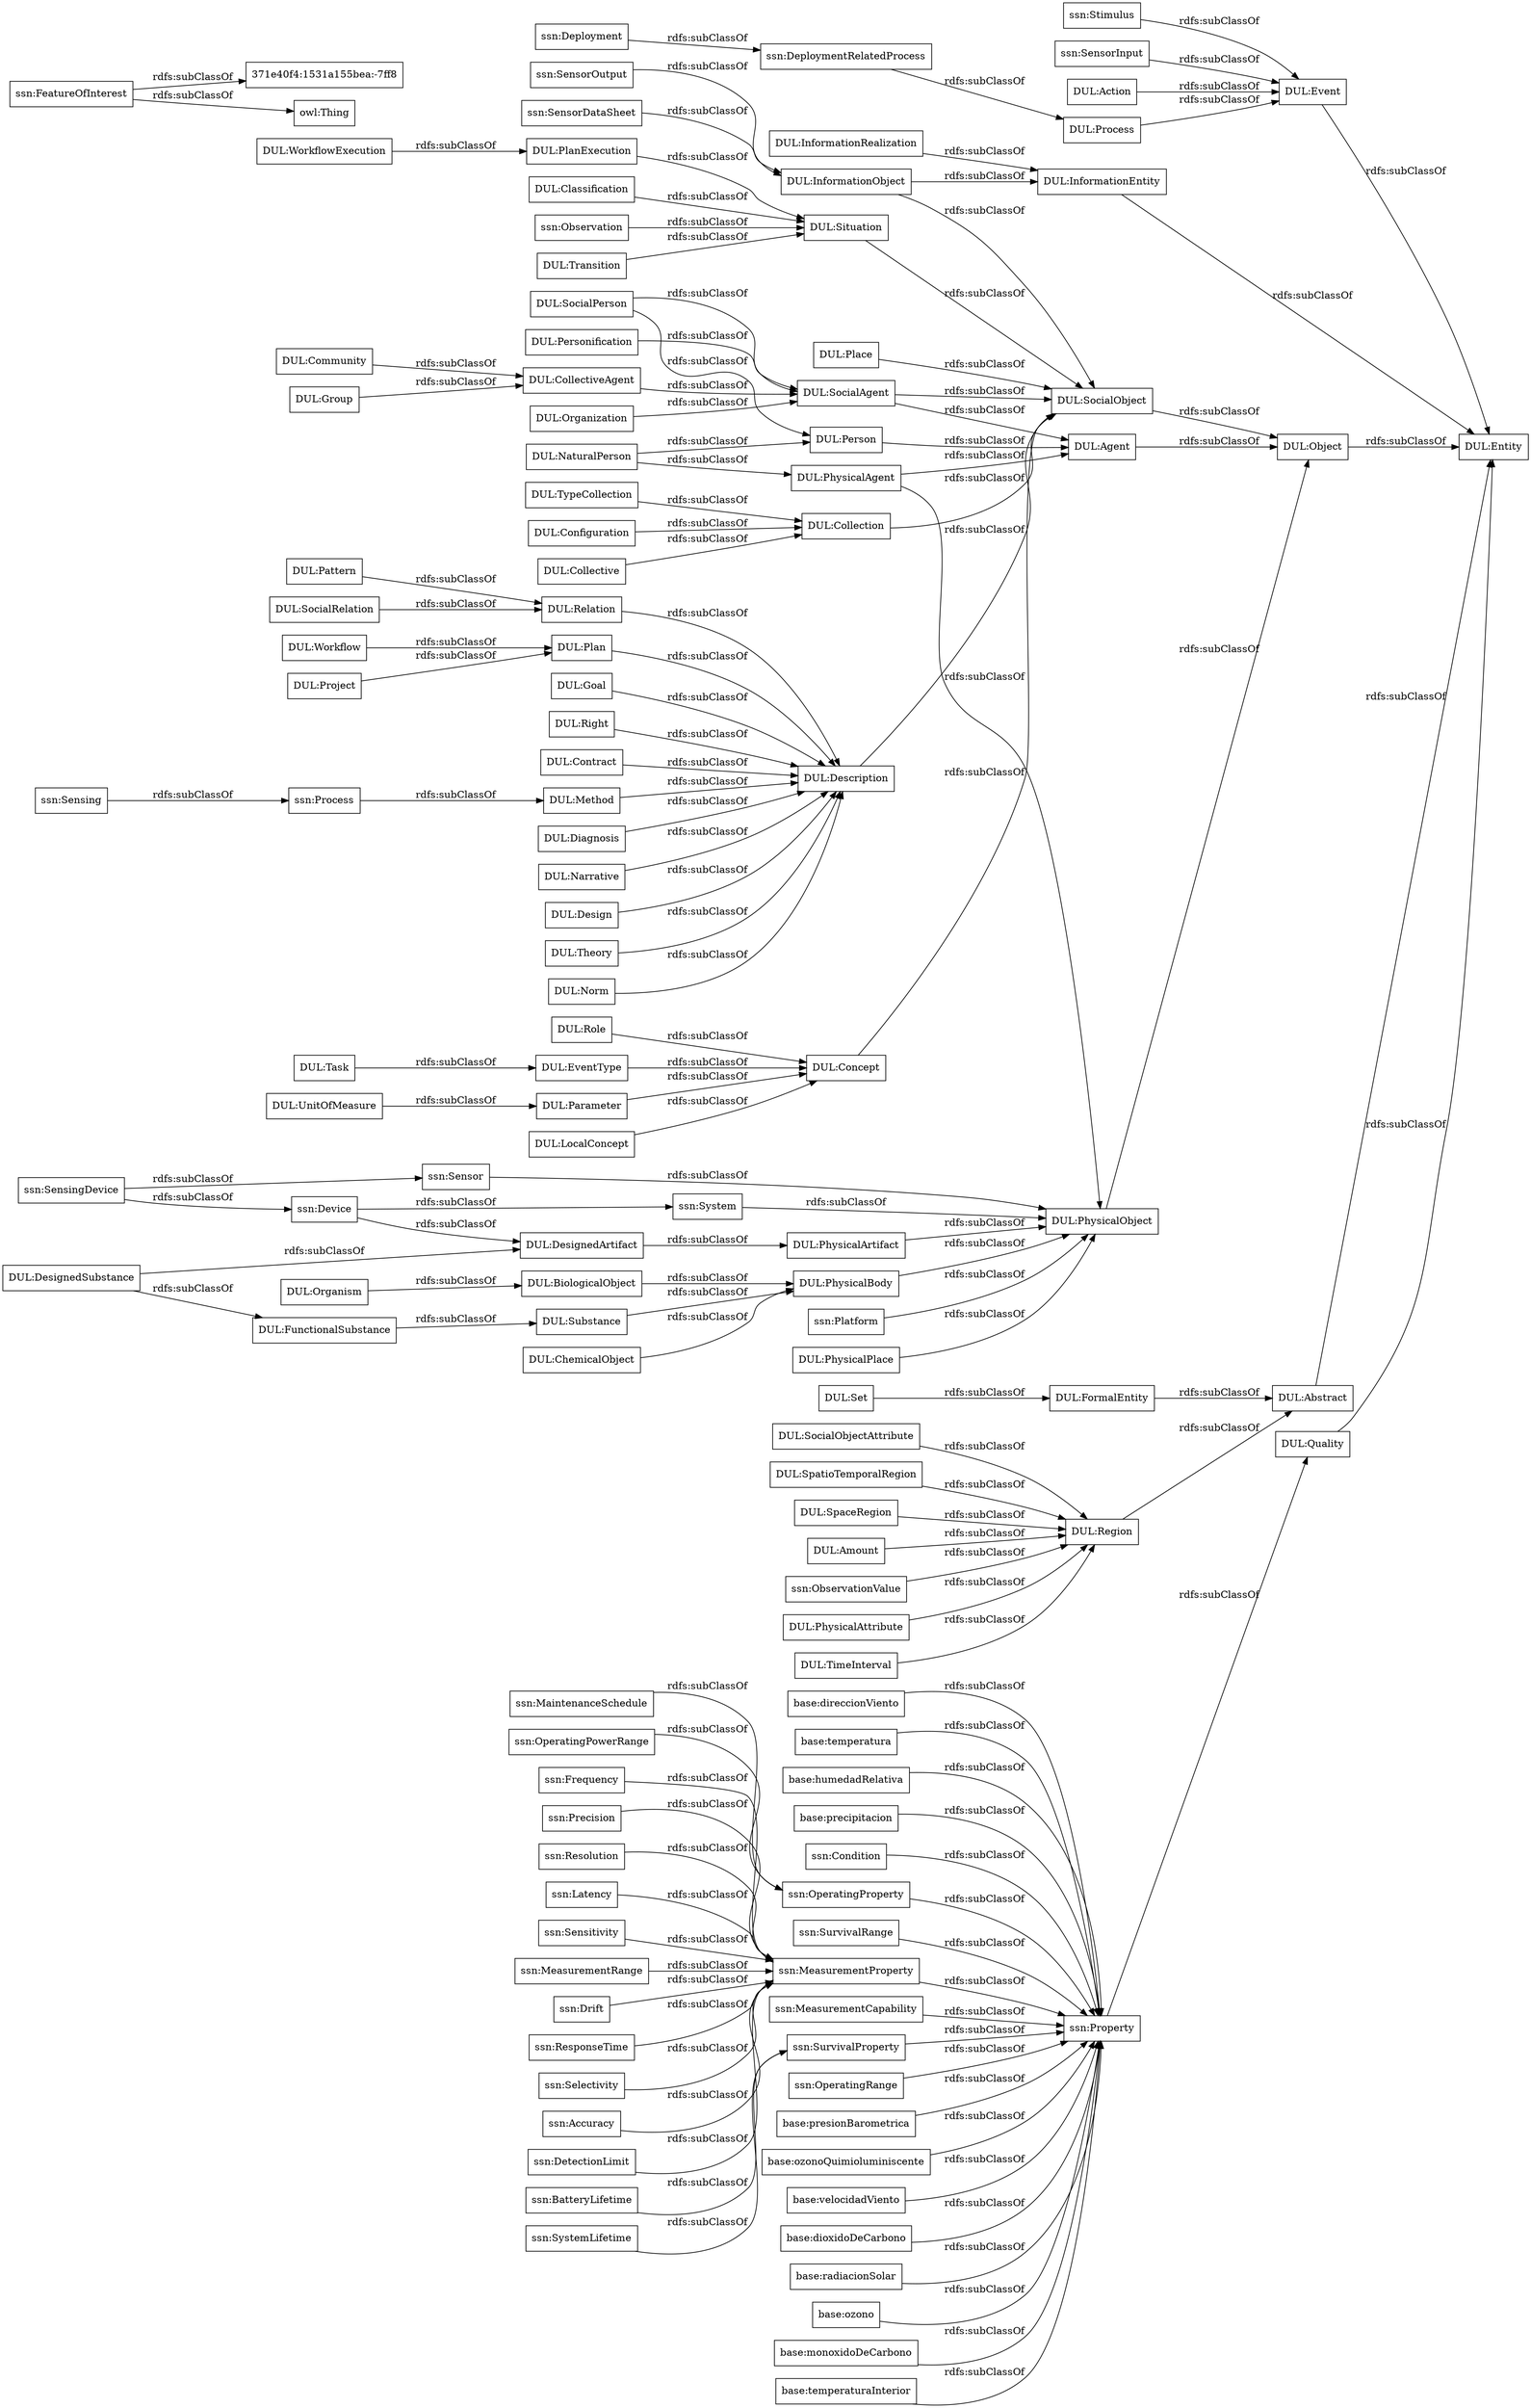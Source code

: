 digraph ar2dtool_diagram { 
rankdir=LR;
size="1000"
node [shape = rectangle, color="black"]; "base:direccionViento" "base:presionBarometrica" "base:ozonoQuimioluminiscente" "base:velocidadViento" "base:dioxidoDeCarbono" "base:radiacionSolar" "base:ozono" "base:monoxidoDeCarbono" "base:temperaturaInterior" "base:temperatura" "base:humedadRelativa" "base:precipitacion" "ssn:Accuracy" "ssn:DetectionLimit" "ssn:Frequency" "ssn:Condition" "DUL:Region" "DUL:Situation" "DUL:PhysicalObject" "ssn:SensorOutput" "ssn:Precision" "ssn:Resolution" "DUL:Quality" "ssn:FeatureOfInterest" "ssn:Sensor" "DUL:InformationObject" "ssn:OperatingProperty" "DUL:Event" "ssn:OperatingPowerRange" "DUL:Method" "ssn:MaintenanceSchedule" "ssn:Sensing" "DUL:Object" "ssn:Latency" "ssn:SurvivalRange" "ssn:SensingDevice" "DUL:DesignedArtifact" "ssn:Sensitivity" "ssn:Stimulus" "DUL:Process" "ssn:MeasurementRange" "ssn:System" "ssn:SystemLifetime" "ssn:Property" "ssn:MeasurementProperty" "ssn:Process" "ssn:Deployment" "ssn:MeasurementCapability" "ssn:BatteryLifetime" "ssn:Drift" "ssn:DeploymentRelatedProcess" "ssn:SensorInput" "ssn:ResponseTime" "ssn:ObservationValue" "ssn:SensorDataSheet" "ssn:Observation" "ssn:Selectivity" "ssn:SurvivalProperty" "ssn:Device" "ssn:OperatingRange" "371e40f4:1531a155bea:-7ff8" "ssn:Platform" "DUL:FunctionalSubstance" "DUL:PhysicalAttribute" "DUL:UnitOfMeasure" "DUL:Organization" "DUL:Collection" "DUL:InformationRealization" "DUL:Person" "DUL:Entity" "DUL:Place" "DUL:Personification" "DUL:ChemicalObject" "DUL:Parameter" "DUL:PhysicalAgent" "DUL:Abstract" "DUL:DesignedSubstance" "DUL:Configuration" "DUL:Concept" "DUL:Agent" "DUL:SocialPerson" "DUL:Collective" "DUL:Substance" "DUL:PhysicalArtifact" "DUL:TypeCollection" "DUL:TimeInterval" "DUL:Set" "DUL:Diagnosis" "DUL:Narrative" "DUL:Design" "DUL:Workflow" "DUL:Community" "DUL:Theory" "DUL:Organism" "DUL:InformationEntity" "DUL:SocialObject" "DUL:PhysicalBody" "DUL:PhysicalPlace" "DUL:Transition" "DUL:LocalConcept" "DUL:NaturalPerson" "DUL:WorkflowExecution" "DUL:SocialObjectAttribute" "DUL:Role" "DUL:FormalEntity" "DUL:Pattern" "DUL:Norm" "DUL:Action" "DUL:Group" "DUL:Description" "DUL:CollectiveAgent" "DUL:Relation" "DUL:Plan" "DUL:EventType" "DUL:SpatioTemporalRegion" "DUL:PlanExecution" "DUL:Goal" "DUL:SpaceRegion" "DUL:Amount" "DUL:Task" "DUL:Project" "DUL:Right" "DUL:Classification" "DUL:BiologicalObject" "DUL:Contract" "DUL:SocialRelation" "DUL:SocialAgent" ; /*classes style*/
	"DUL:Agent" -> "DUL:Object" [ label = "rdfs:subClassOf" ];
	"ssn:Deployment" -> "ssn:DeploymentRelatedProcess" [ label = "rdfs:subClassOf" ];
	"base:temperatura" -> "ssn:Property" [ label = "rdfs:subClassOf" ];
	"ssn:SensingDevice" -> "ssn:Sensor" [ label = "rdfs:subClassOf" ];
	"ssn:SensingDevice" -> "ssn:Device" [ label = "rdfs:subClassOf" ];
	"ssn:DeploymentRelatedProcess" -> "DUL:Process" [ label = "rdfs:subClassOf" ];
	"DUL:Substance" -> "DUL:PhysicalBody" [ label = "rdfs:subClassOf" ];
	"ssn:Accuracy" -> "ssn:MeasurementProperty" [ label = "rdfs:subClassOf" ];
	"DUL:InformationEntity" -> "DUL:Entity" [ label = "rdfs:subClassOf" ];
	"ssn:FeatureOfInterest" -> "owl:Thing" [ label = "rdfs:subClassOf" ];
	"ssn:FeatureOfInterest" -> "371e40f4:1531a155bea:-7ff8" [ label = "rdfs:subClassOf" ];
	"ssn:Latency" -> "ssn:MeasurementProperty" [ label = "rdfs:subClassOf" ];
	"DUL:Configuration" -> "DUL:Collection" [ label = "rdfs:subClassOf" ];
	"base:monoxidoDeCarbono" -> "ssn:Property" [ label = "rdfs:subClassOf" ];
	"DUL:CollectiveAgent" -> "DUL:SocialAgent" [ label = "rdfs:subClassOf" ];
	"DUL:Process" -> "DUL:Event" [ label = "rdfs:subClassOf" ];
	"DUL:SpatioTemporalRegion" -> "DUL:Region" [ label = "rdfs:subClassOf" ];
	"DUL:FunctionalSubstance" -> "DUL:Substance" [ label = "rdfs:subClassOf" ];
	"ssn:Process" -> "DUL:Method" [ label = "rdfs:subClassOf" ];
	"DUL:SocialObjectAttribute" -> "DUL:Region" [ label = "rdfs:subClassOf" ];
	"DUL:PhysicalAgent" -> "DUL:Agent" [ label = "rdfs:subClassOf" ];
	"DUL:PhysicalAgent" -> "DUL:PhysicalObject" [ label = "rdfs:subClassOf" ];
	"DUL:SocialObject" -> "DUL:Object" [ label = "rdfs:subClassOf" ];
	"DUL:Group" -> "DUL:CollectiveAgent" [ label = "rdfs:subClassOf" ];
	"DUL:PhysicalArtifact" -> "DUL:PhysicalObject" [ label = "rdfs:subClassOf" ];
	"DUL:Description" -> "DUL:SocialObject" [ label = "rdfs:subClassOf" ];
	"base:presionBarometrica" -> "ssn:Property" [ label = "rdfs:subClassOf" ];
	"ssn:Property" -> "DUL:Quality" [ label = "rdfs:subClassOf" ];
	"DUL:PhysicalObject" -> "DUL:Object" [ label = "rdfs:subClassOf" ];
	"ssn:MeasurementProperty" -> "ssn:Property" [ label = "rdfs:subClassOf" ];
	"DUL:Collective" -> "DUL:Collection" [ label = "rdfs:subClassOf" ];
	"DUL:Plan" -> "DUL:Description" [ label = "rdfs:subClassOf" ];
	"DUL:Action" -> "DUL:Event" [ label = "rdfs:subClassOf" ];
	"DUL:UnitOfMeasure" -> "DUL:Parameter" [ label = "rdfs:subClassOf" ];
	"DUL:Classification" -> "DUL:Situation" [ label = "rdfs:subClassOf" ];
	"DUL:SpaceRegion" -> "DUL:Region" [ label = "rdfs:subClassOf" ];
	"DUL:Design" -> "DUL:Description" [ label = "rdfs:subClassOf" ];
	"DUL:Narrative" -> "DUL:Description" [ label = "rdfs:subClassOf" ];
	"DUL:Transition" -> "DUL:Situation" [ label = "rdfs:subClassOf" ];
	"DUL:DesignedSubstance" -> "DUL:DesignedArtifact" [ label = "rdfs:subClassOf" ];
	"DUL:DesignedSubstance" -> "DUL:FunctionalSubstance" [ label = "rdfs:subClassOf" ];
	"ssn:ResponseTime" -> "ssn:MeasurementProperty" [ label = "rdfs:subClassOf" ];
	"DUL:SocialAgent" -> "DUL:SocialObject" [ label = "rdfs:subClassOf" ];
	"DUL:SocialAgent" -> "DUL:Agent" [ label = "rdfs:subClassOf" ];
	"base:radiacionSolar" -> "ssn:Property" [ label = "rdfs:subClassOf" ];
	"DUL:PhysicalAttribute" -> "DUL:Region" [ label = "rdfs:subClassOf" ];
	"base:humedadRelativa" -> "ssn:Property" [ label = "rdfs:subClassOf" ];
	"DUL:Person" -> "DUL:Agent" [ label = "rdfs:subClassOf" ];
	"DUL:Quality" -> "DUL:Entity" [ label = "rdfs:subClassOf" ];
	"DUL:PlanExecution" -> "DUL:Situation" [ label = "rdfs:subClassOf" ];
	"ssn:OperatingRange" -> "ssn:Property" [ label = "rdfs:subClassOf" ];
	"DUL:Diagnosis" -> "DUL:Description" [ label = "rdfs:subClassOf" ];
	"DUL:SocialRelation" -> "DUL:Relation" [ label = "rdfs:subClassOf" ];
	"DUL:Concept" -> "DUL:SocialObject" [ label = "rdfs:subClassOf" ];
	"DUL:Place" -> "DUL:SocialObject" [ label = "rdfs:subClassOf" ];
	"base:ozonoQuimioluminiscente" -> "ssn:Property" [ label = "rdfs:subClassOf" ];
	"ssn:MeasurementRange" -> "ssn:MeasurementProperty" [ label = "rdfs:subClassOf" ];
	"ssn:Stimulus" -> "DUL:Event" [ label = "rdfs:subClassOf" ];
	"base:ozono" -> "ssn:Property" [ label = "rdfs:subClassOf" ];
	"DUL:InformationRealization" -> "DUL:InformationEntity" [ label = "rdfs:subClassOf" ];
	"DUL:InformationObject" -> "DUL:SocialObject" [ label = "rdfs:subClassOf" ];
	"DUL:InformationObject" -> "DUL:InformationEntity" [ label = "rdfs:subClassOf" ];
	"ssn:SurvivalProperty" -> "ssn:Property" [ label = "rdfs:subClassOf" ];
	"DUL:Goal" -> "DUL:Description" [ label = "rdfs:subClassOf" ];
	"ssn:MaintenanceSchedule" -> "ssn:OperatingProperty" [ label = "rdfs:subClassOf" ];
	"DUL:WorkflowExecution" -> "DUL:PlanExecution" [ label = "rdfs:subClassOf" ];
	"DUL:PhysicalBody" -> "DUL:PhysicalObject" [ label = "rdfs:subClassOf" ];
	"DUL:Community" -> "DUL:CollectiveAgent" [ label = "rdfs:subClassOf" ];
	"DUL:LocalConcept" -> "DUL:Concept" [ label = "rdfs:subClassOf" ];
	"DUL:FormalEntity" -> "DUL:Abstract" [ label = "rdfs:subClassOf" ];
	"DUL:Right" -> "DUL:Description" [ label = "rdfs:subClassOf" ];
	"DUL:Role" -> "DUL:Concept" [ label = "rdfs:subClassOf" ];
	"ssn:SensorInput" -> "DUL:Event" [ label = "rdfs:subClassOf" ];
	"DUL:PhysicalPlace" -> "DUL:PhysicalObject" [ label = "rdfs:subClassOf" ];
	"DUL:Workflow" -> "DUL:Plan" [ label = "rdfs:subClassOf" ];
	"DUL:Task" -> "DUL:EventType" [ label = "rdfs:subClassOf" ];
	"ssn:Sensitivity" -> "ssn:MeasurementProperty" [ label = "rdfs:subClassOf" ];
	"base:precipitacion" -> "ssn:Property" [ label = "rdfs:subClassOf" ];
	"DUL:SocialPerson" -> "DUL:Person" [ label = "rdfs:subClassOf" ];
	"DUL:SocialPerson" -> "DUL:SocialAgent" [ label = "rdfs:subClassOf" ];
	"DUL:Contract" -> "DUL:Description" [ label = "rdfs:subClassOf" ];
	"DUL:ChemicalObject" -> "DUL:PhysicalBody" [ label = "rdfs:subClassOf" ];
	"ssn:Drift" -> "ssn:MeasurementProperty" [ label = "rdfs:subClassOf" ];
	"ssn:System" -> "DUL:PhysicalObject" [ label = "rdfs:subClassOf" ];
	"DUL:Relation" -> "DUL:Description" [ label = "rdfs:subClassOf" ];
	"DUL:Event" -> "DUL:Entity" [ label = "rdfs:subClassOf" ];
	"base:direccionViento" -> "ssn:Property" [ label = "rdfs:subClassOf" ];
	"ssn:Resolution" -> "ssn:MeasurementProperty" [ label = "rdfs:subClassOf" ];
	"ssn:Precision" -> "ssn:MeasurementProperty" [ label = "rdfs:subClassOf" ];
	"DUL:Theory" -> "DUL:Description" [ label = "rdfs:subClassOf" ];
	"DUL:Project" -> "DUL:Plan" [ label = "rdfs:subClassOf" ];
	"DUL:Abstract" -> "DUL:Entity" [ label = "rdfs:subClassOf" ];
	"ssn:DetectionLimit" -> "ssn:MeasurementProperty" [ label = "rdfs:subClassOf" ];
	"DUL:Set" -> "DUL:FormalEntity" [ label = "rdfs:subClassOf" ];
	"ssn:Sensor" -> "DUL:PhysicalObject" [ label = "rdfs:subClassOf" ];
	"DUL:NaturalPerson" -> "DUL:Person" [ label = "rdfs:subClassOf" ];
	"DUL:NaturalPerson" -> "DUL:PhysicalAgent" [ label = "rdfs:subClassOf" ];
	"DUL:Parameter" -> "DUL:Concept" [ label = "rdfs:subClassOf" ];
	"DUL:BiologicalObject" -> "DUL:PhysicalBody" [ label = "rdfs:subClassOf" ];
	"base:dioxidoDeCarbono" -> "ssn:Property" [ label = "rdfs:subClassOf" ];
	"ssn:SensorDataSheet" -> "DUL:InformationObject" [ label = "rdfs:subClassOf" ];
	"DUL:Pattern" -> "DUL:Relation" [ label = "rdfs:subClassOf" ];
	"ssn:OperatingPowerRange" -> "ssn:OperatingProperty" [ label = "rdfs:subClassOf" ];
	"DUL:Amount" -> "DUL:Region" [ label = "rdfs:subClassOf" ];
	"base:velocidadViento" -> "ssn:Property" [ label = "rdfs:subClassOf" ];
	"DUL:Collection" -> "DUL:SocialObject" [ label = "rdfs:subClassOf" ];
	"DUL:Region" -> "DUL:Abstract" [ label = "rdfs:subClassOf" ];
	"ssn:ObservationValue" -> "DUL:Region" [ label = "rdfs:subClassOf" ];
	"DUL:Norm" -> "DUL:Description" [ label = "rdfs:subClassOf" ];
	"DUL:TypeCollection" -> "DUL:Collection" [ label = "rdfs:subClassOf" ];
	"DUL:DesignedArtifact" -> "DUL:PhysicalArtifact" [ label = "rdfs:subClassOf" ];
	"ssn:Device" -> "DUL:DesignedArtifact" [ label = "rdfs:subClassOf" ];
	"ssn:Device" -> "ssn:System" [ label = "rdfs:subClassOf" ];
	"base:temperaturaInterior" -> "ssn:Property" [ label = "rdfs:subClassOf" ];
	"DUL:Situation" -> "DUL:SocialObject" [ label = "rdfs:subClassOf" ];
	"ssn:Platform" -> "DUL:PhysicalObject" [ label = "rdfs:subClassOf" ];
	"DUL:EventType" -> "DUL:Concept" [ label = "rdfs:subClassOf" ];
	"ssn:OperatingProperty" -> "ssn:Property" [ label = "rdfs:subClassOf" ];
	"ssn:Selectivity" -> "ssn:MeasurementProperty" [ label = "rdfs:subClassOf" ];
	"ssn:BatteryLifetime" -> "ssn:SurvivalProperty" [ label = "rdfs:subClassOf" ];
	"DUL:TimeInterval" -> "DUL:Region" [ label = "rdfs:subClassOf" ];
	"ssn:Observation" -> "DUL:Situation" [ label = "rdfs:subClassOf" ];
	"DUL:Personification" -> "DUL:SocialAgent" [ label = "rdfs:subClassOf" ];
	"DUL:Method" -> "DUL:Description" [ label = "rdfs:subClassOf" ];
	"ssn:Sensing" -> "ssn:Process" [ label = "rdfs:subClassOf" ];
	"DUL:Object" -> "DUL:Entity" [ label = "rdfs:subClassOf" ];
	"ssn:SystemLifetime" -> "ssn:SurvivalProperty" [ label = "rdfs:subClassOf" ];
	"ssn:SurvivalRange" -> "ssn:Property" [ label = "rdfs:subClassOf" ];
	"ssn:SensorOutput" -> "DUL:InformationObject" [ label = "rdfs:subClassOf" ];
	"ssn:Frequency" -> "ssn:MeasurementProperty" [ label = "rdfs:subClassOf" ];
	"ssn:Condition" -> "ssn:Property" [ label = "rdfs:subClassOf" ];
	"DUL:Organism" -> "DUL:BiologicalObject" [ label = "rdfs:subClassOf" ];
	"ssn:MeasurementCapability" -> "ssn:Property" [ label = "rdfs:subClassOf" ];
	"DUL:Organization" -> "DUL:SocialAgent" [ label = "rdfs:subClassOf" ];

}
